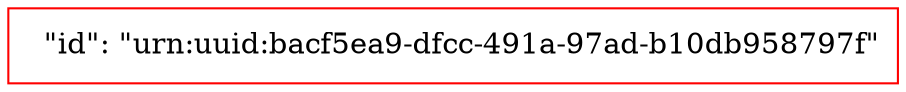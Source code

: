 digraph {
  subgraph "A" {
    "urn:uuid:bacf5ea9-dfcc-491a-97ad-b10db958797f" [
      shape = "rectangle";
      color = "red";
      label = "  \"id\": \"urn:uuid:bacf5ea9-dfcc-491a-97ad-b10db958797f\"";
    ];
  }
}